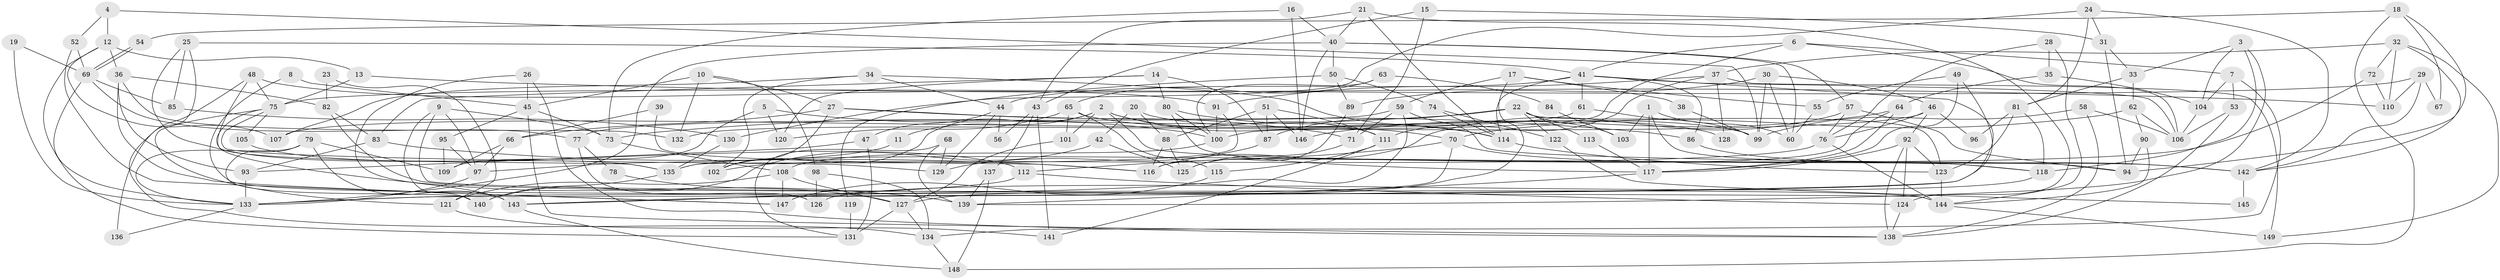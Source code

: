 // coarse degree distribution, {6: 0.2, 4: 0.22666666666666666, 2: 0.02666666666666667, 5: 0.16, 7: 0.17333333333333334, 3: 0.09333333333333334, 8: 0.05333333333333334, 9: 0.02666666666666667, 11: 0.013333333333333334, 10: 0.013333333333333334, 13: 0.013333333333333334}
// Generated by graph-tools (version 1.1) at 2025/37/03/04/25 23:37:06]
// undirected, 149 vertices, 298 edges
graph export_dot {
  node [color=gray90,style=filled];
  1;
  2;
  3;
  4;
  5;
  6;
  7;
  8;
  9;
  10;
  11;
  12;
  13;
  14;
  15;
  16;
  17;
  18;
  19;
  20;
  21;
  22;
  23;
  24;
  25;
  26;
  27;
  28;
  29;
  30;
  31;
  32;
  33;
  34;
  35;
  36;
  37;
  38;
  39;
  40;
  41;
  42;
  43;
  44;
  45;
  46;
  47;
  48;
  49;
  50;
  51;
  52;
  53;
  54;
  55;
  56;
  57;
  58;
  59;
  60;
  61;
  62;
  63;
  64;
  65;
  66;
  67;
  68;
  69;
  70;
  71;
  72;
  73;
  74;
  75;
  76;
  77;
  78;
  79;
  80;
  81;
  82;
  83;
  84;
  85;
  86;
  87;
  88;
  89;
  90;
  91;
  92;
  93;
  94;
  95;
  96;
  97;
  98;
  99;
  100;
  101;
  102;
  103;
  104;
  105;
  106;
  107;
  108;
  109;
  110;
  111;
  112;
  113;
  114;
  115;
  116;
  117;
  118;
  119;
  120;
  121;
  122;
  123;
  124;
  125;
  126;
  127;
  128;
  129;
  130;
  131;
  132;
  133;
  134;
  135;
  136;
  137;
  138;
  139;
  140;
  141;
  142;
  143;
  144;
  145;
  146;
  147;
  148;
  149;
  1 -- 118;
  1 -- 117;
  1 -- 60;
  1 -- 103;
  2 -- 111;
  2 -- 70;
  2 -- 11;
  2 -- 94;
  2 -- 101;
  2 -- 102;
  3 -- 104;
  3 -- 33;
  3 -- 118;
  3 -- 139;
  4 -- 99;
  4 -- 12;
  4 -- 52;
  5 -- 109;
  5 -- 100;
  5 -- 120;
  6 -- 41;
  6 -- 106;
  6 -- 7;
  6 -- 100;
  7 -- 134;
  7 -- 53;
  7 -- 104;
  8 -- 45;
  8 -- 126;
  9 -- 97;
  9 -- 144;
  9 -- 73;
  9 -- 140;
  10 -- 132;
  10 -- 45;
  10 -- 27;
  10 -- 98;
  11 -- 97;
  12 -- 107;
  12 -- 13;
  12 -- 36;
  12 -- 131;
  13 -- 110;
  13 -- 75;
  14 -- 83;
  14 -- 87;
  14 -- 80;
  14 -- 120;
  15 -- 31;
  15 -- 71;
  15 -- 43;
  16 -- 146;
  16 -- 73;
  16 -- 40;
  17 -- 59;
  17 -- 55;
  17 -- 38;
  17 -- 127;
  18 -- 94;
  18 -- 148;
  18 -- 54;
  18 -- 67;
  19 -- 69;
  19 -- 133;
  20 -- 42;
  20 -- 88;
  20 -- 99;
  21 -- 114;
  21 -- 40;
  21 -- 43;
  21 -- 124;
  22 -- 123;
  22 -- 87;
  22 -- 73;
  22 -- 103;
  22 -- 113;
  22 -- 122;
  23 -- 121;
  23 -- 82;
  24 -- 142;
  24 -- 130;
  24 -- 31;
  24 -- 81;
  25 -- 135;
  25 -- 41;
  25 -- 85;
  25 -- 134;
  26 -- 138;
  26 -- 143;
  26 -- 45;
  27 -- 86;
  27 -- 66;
  27 -- 71;
  27 -- 102;
  28 -- 144;
  28 -- 76;
  28 -- 35;
  29 -- 142;
  29 -- 75;
  29 -- 67;
  29 -- 110;
  30 -- 99;
  30 -- 60;
  30 -- 46;
  30 -- 89;
  31 -- 94;
  31 -- 33;
  32 -- 110;
  32 -- 149;
  32 -- 37;
  32 -- 72;
  32 -- 142;
  33 -- 81;
  33 -- 62;
  34 -- 102;
  34 -- 114;
  34 -- 44;
  34 -- 107;
  35 -- 104;
  35 -- 64;
  36 -- 82;
  36 -- 93;
  36 -- 132;
  36 -- 147;
  37 -- 91;
  37 -- 111;
  37 -- 128;
  37 -- 149;
  38 -- 99;
  39 -- 66;
  39 -- 116;
  40 -- 133;
  40 -- 50;
  40 -- 57;
  40 -- 60;
  40 -- 146;
  41 -- 44;
  41 -- 114;
  41 -- 61;
  41 -- 86;
  41 -- 106;
  41 -- 143;
  42 -- 125;
  42 -- 140;
  43 -- 56;
  43 -- 137;
  43 -- 141;
  44 -- 129;
  44 -- 47;
  44 -- 56;
  45 -- 73;
  45 -- 95;
  45 -- 138;
  46 -- 92;
  46 -- 76;
  46 -- 96;
  46 -- 132;
  47 -- 131;
  47 -- 93;
  48 -- 75;
  48 -- 135;
  48 -- 91;
  48 -- 136;
  49 -- 117;
  49 -- 133;
  49 -- 55;
  50 -- 89;
  50 -- 74;
  50 -- 119;
  51 -- 111;
  51 -- 146;
  51 -- 87;
  51 -- 88;
  52 -- 147;
  52 -- 69;
  53 -- 106;
  53 -- 138;
  54 -- 69;
  54 -- 69;
  55 -- 60;
  57 -- 76;
  57 -- 94;
  57 -- 116;
  58 -- 106;
  58 -- 138;
  58 -- 99;
  59 -- 77;
  59 -- 133;
  59 -- 71;
  59 -- 142;
  61 -- 99;
  61 -- 107;
  62 -- 70;
  62 -- 90;
  62 -- 106;
  63 -- 100;
  63 -- 65;
  63 -- 84;
  64 -- 117;
  64 -- 116;
  64 -- 146;
  65 -- 101;
  65 -- 120;
  65 -- 115;
  65 -- 128;
  66 -- 97;
  66 -- 109;
  68 -- 131;
  68 -- 139;
  68 -- 129;
  69 -- 77;
  69 -- 85;
  69 -- 133;
  70 -- 112;
  70 -- 118;
  70 -- 147;
  71 -- 125;
  72 -- 135;
  72 -- 110;
  73 -- 108;
  74 -- 114;
  74 -- 122;
  75 -- 121;
  75 -- 139;
  75 -- 105;
  75 -- 129;
  76 -- 102;
  76 -- 144;
  77 -- 126;
  77 -- 78;
  78 -- 127;
  79 -- 133;
  79 -- 143;
  79 -- 109;
  79 -- 140;
  80 -- 100;
  80 -- 114;
  80 -- 117;
  81 -- 123;
  81 -- 96;
  81 -- 118;
  82 -- 83;
  82 -- 144;
  83 -- 93;
  83 -- 116;
  84 -- 103;
  85 -- 130;
  86 -- 142;
  87 -- 129;
  88 -- 116;
  88 -- 125;
  89 -- 125;
  90 -- 94;
  90 -- 144;
  91 -- 100;
  91 -- 135;
  92 -- 124;
  92 -- 138;
  92 -- 117;
  92 -- 123;
  93 -- 133;
  95 -- 109;
  95 -- 97;
  97 -- 133;
  98 -- 134;
  98 -- 126;
  100 -- 108;
  101 -- 127;
  104 -- 106;
  105 -- 112;
  108 -- 147;
  108 -- 121;
  108 -- 127;
  111 -- 115;
  111 -- 141;
  112 -- 143;
  112 -- 124;
  113 -- 117;
  114 -- 123;
  115 -- 147;
  117 -- 139;
  118 -- 126;
  119 -- 131;
  121 -- 141;
  122 -- 145;
  123 -- 144;
  124 -- 138;
  127 -- 131;
  127 -- 134;
  130 -- 135;
  133 -- 136;
  134 -- 148;
  135 -- 140;
  137 -- 139;
  137 -- 148;
  142 -- 145;
  143 -- 148;
  144 -- 149;
}
